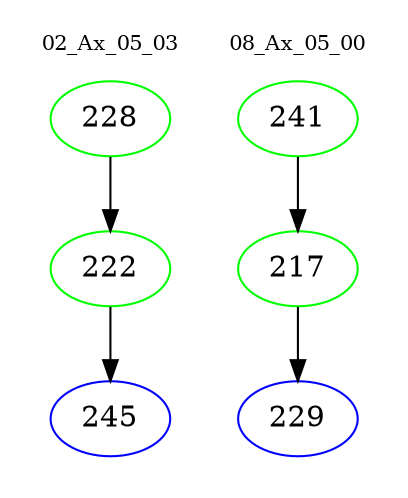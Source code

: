 digraph{
subgraph cluster_0 {
color = white
label = "02_Ax_05_03";
fontsize=10;
T0_228 [label="228", color="green"]
T0_228 -> T0_222 [color="black"]
T0_222 [label="222", color="green"]
T0_222 -> T0_245 [color="black"]
T0_245 [label="245", color="blue"]
}
subgraph cluster_1 {
color = white
label = "08_Ax_05_00";
fontsize=10;
T1_241 [label="241", color="green"]
T1_241 -> T1_217 [color="black"]
T1_217 [label="217", color="green"]
T1_217 -> T1_229 [color="black"]
T1_229 [label="229", color="blue"]
}
}
